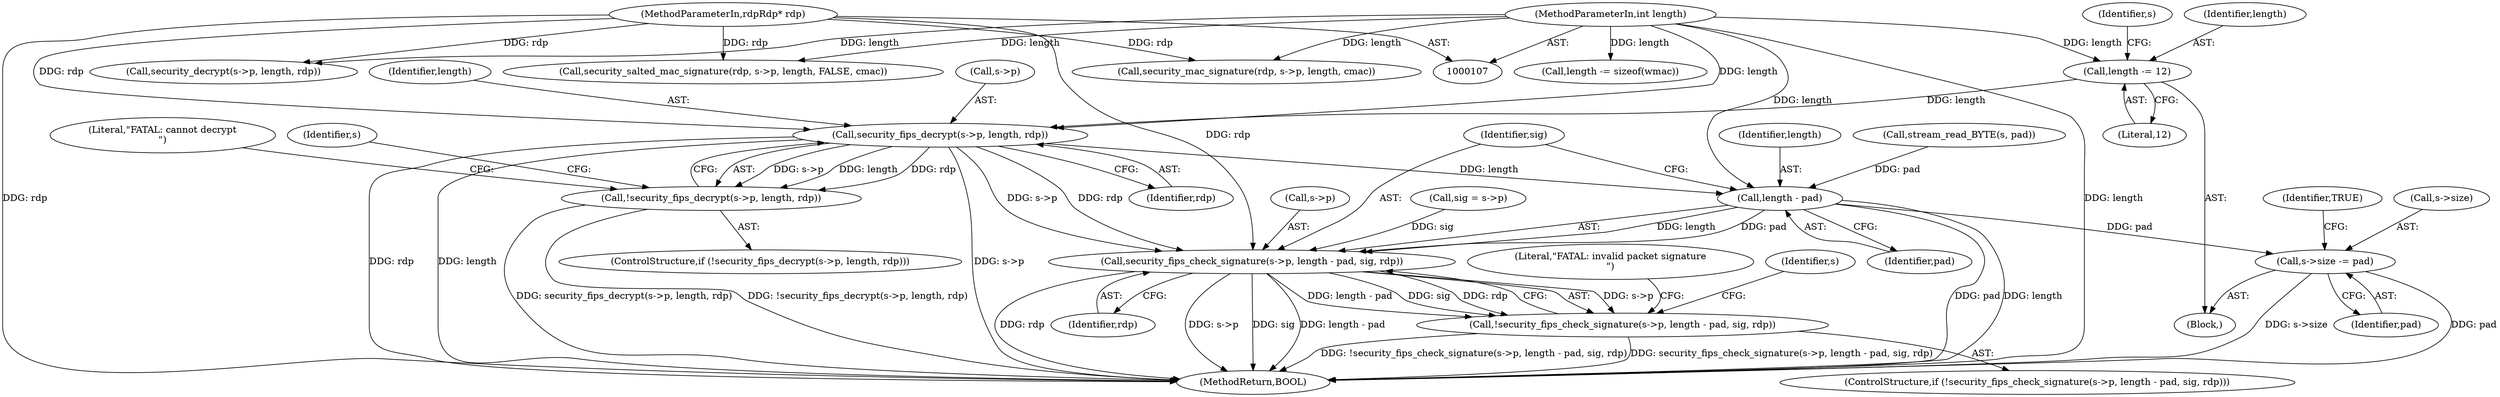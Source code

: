 digraph "0_FreeRDP_7d58aac24fe20ffaad7bd9b40c9ddf457c1b06e7@API" {
"1000157" [label="(Call,security_fips_decrypt(s->p, length, rdp))"];
"1000152" [label="(Call,length -= 12)"];
"1000110" [label="(MethodParameterIn,int length)"];
"1000108" [label="(MethodParameterIn,rdpRdp* rdp)"];
"1000156" [label="(Call,!security_fips_decrypt(s->p, length, rdp))"];
"1000170" [label="(Call,security_fips_check_signature(s->p, length - pad, sig, rdp))"];
"1000169" [label="(Call,!security_fips_check_signature(s->p, length - pad, sig, rdp))"];
"1000174" [label="(Call,length - pad)"];
"1000184" [label="(Call,s->size -= pad)"];
"1000154" [label="(Literal,12)"];
"1000168" [label="(ControlStructure,if (!security_fips_check_signature(s->p, length - pad, sig, rdp)))"];
"1000190" [label="(Identifier,TRUE)"];
"1000185" [label="(Call,s->size)"];
"1000110" [label="(MethodParameterIn,int length)"];
"1000175" [label="(Identifier,length)"];
"1000176" [label="(Identifier,pad)"];
"1000203" [label="(Call,length -= sizeof(wmac))"];
"1000155" [label="(ControlStructure,if (!security_fips_decrypt(s->p, length, rdp)))"];
"1000169" [label="(Call,!security_fips_check_signature(s->p, length - pad, sig, rdp))"];
"1000174" [label="(Call,length - pad)"];
"1000108" [label="(MethodParameterIn,rdpRdp* rdp)"];
"1000170" [label="(Call,security_fips_check_signature(s->p, length - pad, sig, rdp))"];
"1000171" [label="(Call,s->p)"];
"1000152" [label="(Call,length -= 12)"];
"1000159" [label="(Identifier,s)"];
"1000209" [label="(Call,security_decrypt(s->p, length, rdp))"];
"1000162" [label="(Identifier,rdp)"];
"1000178" [label="(Identifier,rdp)"];
"1000181" [label="(Literal,\"FATAL: invalid packet signature\n\")"];
"1000161" [label="(Identifier,length)"];
"1000186" [label="(Identifier,s)"];
"1000177" [label="(Identifier,sig)"];
"1000153" [label="(Identifier,length)"];
"1000144" [label="(Call,sig = s->p)"];
"1000250" [label="(MethodReturn,BOOL)"];
"1000221" [label="(Call,security_salted_mac_signature(rdp, s->p, length, FALSE, cmac))"];
"1000165" [label="(Literal,\"FATAL: cannot decrypt\n\")"];
"1000141" [label="(Call,stream_read_BYTE(s, pad))"];
"1000156" [label="(Call,!security_fips_decrypt(s->p, length, rdp))"];
"1000230" [label="(Call,security_mac_signature(rdp, s->p, length, cmac))"];
"1000158" [label="(Call,s->p)"];
"1000123" [label="(Block,)"];
"1000184" [label="(Call,s->size -= pad)"];
"1000157" [label="(Call,security_fips_decrypt(s->p, length, rdp))"];
"1000188" [label="(Identifier,pad)"];
"1000172" [label="(Identifier,s)"];
"1000157" -> "1000156"  [label="AST: "];
"1000157" -> "1000162"  [label="CFG: "];
"1000158" -> "1000157"  [label="AST: "];
"1000161" -> "1000157"  [label="AST: "];
"1000162" -> "1000157"  [label="AST: "];
"1000156" -> "1000157"  [label="CFG: "];
"1000157" -> "1000250"  [label="DDG: s->p"];
"1000157" -> "1000250"  [label="DDG: rdp"];
"1000157" -> "1000250"  [label="DDG: length"];
"1000157" -> "1000156"  [label="DDG: s->p"];
"1000157" -> "1000156"  [label="DDG: length"];
"1000157" -> "1000156"  [label="DDG: rdp"];
"1000152" -> "1000157"  [label="DDG: length"];
"1000110" -> "1000157"  [label="DDG: length"];
"1000108" -> "1000157"  [label="DDG: rdp"];
"1000157" -> "1000170"  [label="DDG: s->p"];
"1000157" -> "1000170"  [label="DDG: rdp"];
"1000157" -> "1000174"  [label="DDG: length"];
"1000152" -> "1000123"  [label="AST: "];
"1000152" -> "1000154"  [label="CFG: "];
"1000153" -> "1000152"  [label="AST: "];
"1000154" -> "1000152"  [label="AST: "];
"1000159" -> "1000152"  [label="CFG: "];
"1000110" -> "1000152"  [label="DDG: length"];
"1000110" -> "1000107"  [label="AST: "];
"1000110" -> "1000250"  [label="DDG: length"];
"1000110" -> "1000174"  [label="DDG: length"];
"1000110" -> "1000203"  [label="DDG: length"];
"1000110" -> "1000209"  [label="DDG: length"];
"1000110" -> "1000221"  [label="DDG: length"];
"1000110" -> "1000230"  [label="DDG: length"];
"1000108" -> "1000107"  [label="AST: "];
"1000108" -> "1000250"  [label="DDG: rdp"];
"1000108" -> "1000170"  [label="DDG: rdp"];
"1000108" -> "1000209"  [label="DDG: rdp"];
"1000108" -> "1000221"  [label="DDG: rdp"];
"1000108" -> "1000230"  [label="DDG: rdp"];
"1000156" -> "1000155"  [label="AST: "];
"1000165" -> "1000156"  [label="CFG: "];
"1000172" -> "1000156"  [label="CFG: "];
"1000156" -> "1000250"  [label="DDG: security_fips_decrypt(s->p, length, rdp)"];
"1000156" -> "1000250"  [label="DDG: !security_fips_decrypt(s->p, length, rdp)"];
"1000170" -> "1000169"  [label="AST: "];
"1000170" -> "1000178"  [label="CFG: "];
"1000171" -> "1000170"  [label="AST: "];
"1000174" -> "1000170"  [label="AST: "];
"1000177" -> "1000170"  [label="AST: "];
"1000178" -> "1000170"  [label="AST: "];
"1000169" -> "1000170"  [label="CFG: "];
"1000170" -> "1000250"  [label="DDG: rdp"];
"1000170" -> "1000250"  [label="DDG: s->p"];
"1000170" -> "1000250"  [label="DDG: sig"];
"1000170" -> "1000250"  [label="DDG: length - pad"];
"1000170" -> "1000169"  [label="DDG: s->p"];
"1000170" -> "1000169"  [label="DDG: length - pad"];
"1000170" -> "1000169"  [label="DDG: sig"];
"1000170" -> "1000169"  [label="DDG: rdp"];
"1000174" -> "1000170"  [label="DDG: length"];
"1000174" -> "1000170"  [label="DDG: pad"];
"1000144" -> "1000170"  [label="DDG: sig"];
"1000169" -> "1000168"  [label="AST: "];
"1000181" -> "1000169"  [label="CFG: "];
"1000186" -> "1000169"  [label="CFG: "];
"1000169" -> "1000250"  [label="DDG: !security_fips_check_signature(s->p, length - pad, sig, rdp)"];
"1000169" -> "1000250"  [label="DDG: security_fips_check_signature(s->p, length - pad, sig, rdp)"];
"1000174" -> "1000176"  [label="CFG: "];
"1000175" -> "1000174"  [label="AST: "];
"1000176" -> "1000174"  [label="AST: "];
"1000177" -> "1000174"  [label="CFG: "];
"1000174" -> "1000250"  [label="DDG: pad"];
"1000174" -> "1000250"  [label="DDG: length"];
"1000141" -> "1000174"  [label="DDG: pad"];
"1000174" -> "1000184"  [label="DDG: pad"];
"1000184" -> "1000123"  [label="AST: "];
"1000184" -> "1000188"  [label="CFG: "];
"1000185" -> "1000184"  [label="AST: "];
"1000188" -> "1000184"  [label="AST: "];
"1000190" -> "1000184"  [label="CFG: "];
"1000184" -> "1000250"  [label="DDG: s->size"];
"1000184" -> "1000250"  [label="DDG: pad"];
}
